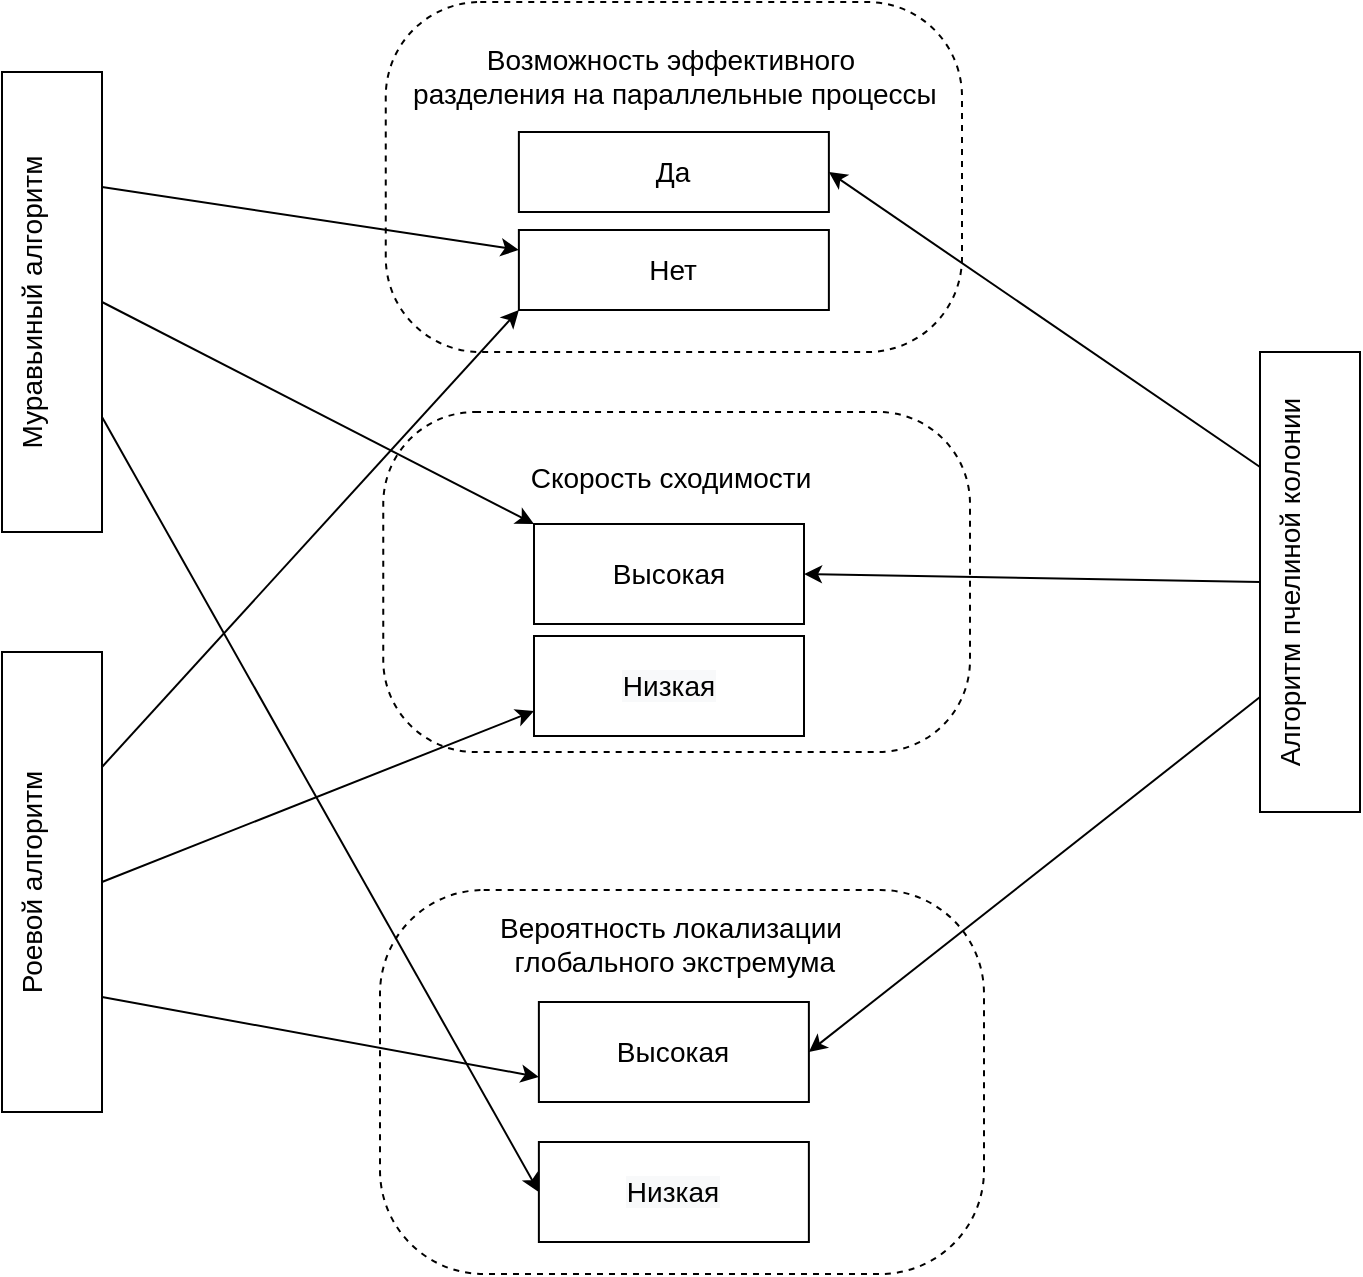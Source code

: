 <mxfile version="16.5.1" type="device"><diagram id="1dV999Yn_KxCgg2CCP3i" name="Страница 1"><mxGraphModel dx="1106" dy="997" grid="0" gridSize="10" guides="1" tooltips="1" connect="1" arrows="1" fold="1" page="1" pageScale="1" pageWidth="827" pageHeight="1169" math="0" shadow="0"><root><mxCell id="0"/><mxCell id="1" parent="0"/><mxCell id="AW0aiWYvOdz23QjBnpog-20" value="" style="rounded=1;whiteSpace=wrap;html=1;strokeColor=#000000;fontSize=14;align=center;arcSize=27;dashed=1;" parent="1" vertex="1"><mxGeometry x="271.88" y="65" width="288.12" height="175" as="geometry"/></mxCell><mxCell id="AW0aiWYvOdz23QjBnpog-17" value="" style="rounded=1;whiteSpace=wrap;html=1;strokeColor=#000000;fontSize=14;align=center;arcSize=27;dashed=1;" parent="1" vertex="1"><mxGeometry x="270.63" y="270" width="293.37" height="170" as="geometry"/></mxCell><mxCell id="AW0aiWYvOdz23QjBnpog-12" value="" style="rounded=1;whiteSpace=wrap;html=1;strokeColor=#000000;fontSize=14;align=center;arcSize=27;dashed=1;" parent="1" vertex="1"><mxGeometry x="269" y="509" width="302" height="192" as="geometry"/></mxCell><mxCell id="AW0aiWYvOdz23QjBnpog-1" value="Муравьиный алгоритм" style="text;whiteSpace=wrap;html=1;fontSize=14;strokeColor=#000000;align=center;rotation=-90;" parent="1" vertex="1"><mxGeometry x="-10" y="190" width="230" height="50" as="geometry"/></mxCell><mxCell id="AW0aiWYvOdz23QjBnpog-2" value="Роевой алгоритм" style="text;whiteSpace=wrap;html=1;fontSize=14;strokeColor=#000000;align=center;rotation=-90;" parent="1" vertex="1"><mxGeometry x="-10" y="480" width="230" height="50" as="geometry"/></mxCell><mxCell id="AW0aiWYvOdz23QjBnpog-4" value="Алгоритм пчелиной колонии" style="text;whiteSpace=wrap;html=1;fontSize=14;align=center;strokeColor=#000000;rotation=-90;" parent="1" vertex="1"><mxGeometry x="619" y="330" width="230" height="50" as="geometry"/></mxCell><mxCell id="AW0aiWYvOdz23QjBnpog-11" value="&lt;span style=&quot;color: rgb(0 , 0 , 0) ; font-family: &amp;#34;helvetica&amp;#34; ; font-size: 14px ; font-style: normal ; font-weight: 400 ; letter-spacing: normal ; text-align: center ; text-indent: 0px ; text-transform: none ; word-spacing: 0px ; background-color: rgb(248 , 249 , 250) ; display: inline ; float: none&quot;&gt;Низкая&lt;/span&gt;" style="rounded=0;whiteSpace=wrap;html=1;strokeColor=#000000;fontSize=14;align=center;" parent="1" vertex="1"><mxGeometry x="348.44" y="635" width="135" height="50" as="geometry"/></mxCell><mxCell id="AW0aiWYvOdz23QjBnpog-13" value="&lt;font face=&quot;helvetica&quot;&gt;Высокая&lt;/font&gt;" style="rounded=0;whiteSpace=wrap;html=1;strokeColor=#000000;fontSize=14;align=center;" parent="1" vertex="1"><mxGeometry x="348.44" y="565" width="135" height="50" as="geometry"/></mxCell><mxCell id="AW0aiWYvOdz23QjBnpog-15" value="Вероятность локализации&lt;br&gt;&amp;nbsp;глобального экстремума" style="text;html=1;align=center;verticalAlign=middle;resizable=0;points=[];autosize=1;fontSize=14;" parent="1" vertex="1"><mxGeometry x="321.5" y="517" width="185" height="38" as="geometry"/></mxCell><mxCell id="AW0aiWYvOdz23QjBnpog-21" value="Возможность эффективного&lt;br&gt;&amp;nbsp;разделения на параллельные процессы" style="text;html=1;align=center;verticalAlign=middle;resizable=0;points=[];autosize=1;fontSize=14;" parent="1" vertex="1"><mxGeometry x="274" y="83" width="279" height="38" as="geometry"/></mxCell><mxCell id="AW0aiWYvOdz23QjBnpog-22" value="Нет" style="rounded=0;whiteSpace=wrap;html=1;strokeColor=#000000;fontSize=14;align=center;" parent="1" vertex="1"><mxGeometry x="338.44" y="179" width="155" height="40" as="geometry"/></mxCell><mxCell id="AW0aiWYvOdz23QjBnpog-23" value="Скорость сходимости" style="text;html=1;align=center;verticalAlign=middle;resizable=0;points=[];autosize=1;fontSize=14;" parent="1" vertex="1"><mxGeometry x="337" y="292" width="154" height="21" as="geometry"/></mxCell><mxCell id="j8gUB01CqFlLwrYxHaA--1" value="" style="endArrow=classic;html=1;rounded=0;exitX=0.5;exitY=1;exitDx=0;exitDy=0;entryX=0;entryY=0.75;entryDx=0;entryDy=0;" parent="1" source="AW0aiWYvOdz23QjBnpog-2" target="N4wrrvUGaG2wGNnoUJN8-2" edge="1"><mxGeometry width="50" height="50" relative="1" as="geometry"><mxPoint x="197" y="443" as="sourcePoint"/><mxPoint x="384.587" y="405.818" as="targetPoint"/></mxGeometry></mxCell><mxCell id="j8gUB01CqFlLwrYxHaA--2" value="" style="endArrow=classic;html=1;rounded=0;exitX=0.5;exitY=1;exitDx=0;exitDy=0;entryX=0;entryY=0;entryDx=0;entryDy=0;" parent="1" source="AW0aiWYvOdz23QjBnpog-1" target="N4wrrvUGaG2wGNnoUJN8-1" edge="1"><mxGeometry width="50" height="50" relative="1" as="geometry"><mxPoint x="212" y="282" as="sourcePoint"/><mxPoint x="388.65" y="349.144" as="targetPoint"/></mxGeometry></mxCell><mxCell id="j8gUB01CqFlLwrYxHaA--3" value="" style="endArrow=classic;html=1;rounded=0;exitX=0.5;exitY=0;exitDx=0;exitDy=0;entryX=1;entryY=0.5;entryDx=0;entryDy=0;" parent="1" source="AW0aiWYvOdz23QjBnpog-4" target="N4wrrvUGaG2wGNnoUJN8-1" edge="1"><mxGeometry width="50" height="50" relative="1" as="geometry"><mxPoint x="645" y="335" as="sourcePoint"/><mxPoint x="439.65" y="351.476" as="targetPoint"/></mxGeometry></mxCell><mxCell id="j8gUB01CqFlLwrYxHaA--4" value="" style="endArrow=classic;html=1;rounded=0;exitX=0.25;exitY=1;exitDx=0;exitDy=0;entryX=0;entryY=0.75;entryDx=0;entryDy=0;" parent="1" source="AW0aiWYvOdz23QjBnpog-2" target="AW0aiWYvOdz23QjBnpog-13" edge="1"><mxGeometry width="50" height="50" relative="1" as="geometry"><mxPoint x="193" y="599" as="sourcePoint"/><mxPoint x="243" y="549" as="targetPoint"/></mxGeometry></mxCell><mxCell id="j8gUB01CqFlLwrYxHaA--5" value="" style="endArrow=classic;html=1;rounded=0;exitX=0.25;exitY=1;exitDx=0;exitDy=0;entryX=0;entryY=0.5;entryDx=0;entryDy=0;" parent="1" source="AW0aiWYvOdz23QjBnpog-1" target="AW0aiWYvOdz23QjBnpog-11" edge="1"><mxGeometry width="50" height="50" relative="1" as="geometry"><mxPoint x="248" y="520" as="sourcePoint"/><mxPoint x="298" y="470" as="targetPoint"/></mxGeometry></mxCell><mxCell id="j8gUB01CqFlLwrYxHaA--6" value="" style="endArrow=classic;html=1;rounded=0;exitX=0.25;exitY=0;exitDx=0;exitDy=0;entryX=1;entryY=0.5;entryDx=0;entryDy=0;" parent="1" source="AW0aiWYvOdz23QjBnpog-4" target="AW0aiWYvOdz23QjBnpog-13" edge="1"><mxGeometry width="50" height="50" relative="1" as="geometry"><mxPoint x="577" y="503" as="sourcePoint"/><mxPoint x="627" y="453" as="targetPoint"/></mxGeometry></mxCell><mxCell id="j8gUB01CqFlLwrYxHaA--7" value="Да" style="rounded=0;whiteSpace=wrap;html=1;strokeColor=#000000;fontSize=14;align=center;" parent="1" vertex="1"><mxGeometry x="338.44" y="130" width="155" height="40" as="geometry"/></mxCell><mxCell id="j8gUB01CqFlLwrYxHaA--8" value="" style="endArrow=classic;html=1;rounded=0;exitX=0.75;exitY=0;exitDx=0;exitDy=0;entryX=1;entryY=0.5;entryDx=0;entryDy=0;" parent="1" source="AW0aiWYvOdz23QjBnpog-4" target="j8gUB01CqFlLwrYxHaA--7" edge="1"><mxGeometry width="50" height="50" relative="1" as="geometry"><mxPoint x="618" y="250" as="sourcePoint"/><mxPoint x="668" y="200" as="targetPoint"/></mxGeometry></mxCell><mxCell id="j8gUB01CqFlLwrYxHaA--9" value="" style="endArrow=classic;html=1;rounded=0;exitX=0.75;exitY=1;exitDx=0;exitDy=0;entryX=0;entryY=0.25;entryDx=0;entryDy=0;" parent="1" source="AW0aiWYvOdz23QjBnpog-1" target="AW0aiWYvOdz23QjBnpog-22" edge="1"><mxGeometry width="50" height="50" relative="1" as="geometry"><mxPoint x="180" y="146" as="sourcePoint"/><mxPoint x="230" y="96" as="targetPoint"/></mxGeometry></mxCell><mxCell id="j8gUB01CqFlLwrYxHaA--10" value="" style="endArrow=classic;html=1;rounded=0;exitX=0.75;exitY=1;exitDx=0;exitDy=0;entryX=0;entryY=1;entryDx=0;entryDy=0;" parent="1" source="AW0aiWYvOdz23QjBnpog-2" target="AW0aiWYvOdz23QjBnpog-22" edge="1"><mxGeometry width="50" height="50" relative="1" as="geometry"><mxPoint x="191" y="337" as="sourcePoint"/><mxPoint x="241" y="287" as="targetPoint"/></mxGeometry></mxCell><mxCell id="N4wrrvUGaG2wGNnoUJN8-1" value="&lt;font face=&quot;helvetica&quot;&gt;Высокая&lt;/font&gt;" style="rounded=0;whiteSpace=wrap;html=1;strokeColor=#000000;fontSize=14;align=center;" vertex="1" parent="1"><mxGeometry x="346" y="326" width="135" height="50" as="geometry"/></mxCell><mxCell id="N4wrrvUGaG2wGNnoUJN8-2" value="&lt;span style=&quot;color: rgb(0 , 0 , 0) ; font-family: &amp;#34;helvetica&amp;#34; ; font-size: 14px ; font-style: normal ; font-weight: 400 ; letter-spacing: normal ; text-align: center ; text-indent: 0px ; text-transform: none ; word-spacing: 0px ; background-color: rgb(248 , 249 , 250) ; display: inline ; float: none&quot;&gt;Низкая&lt;/span&gt;" style="rounded=0;whiteSpace=wrap;html=1;strokeColor=#000000;fontSize=14;align=center;" vertex="1" parent="1"><mxGeometry x="346" y="382" width="135" height="50" as="geometry"/></mxCell></root></mxGraphModel></diagram></mxfile>